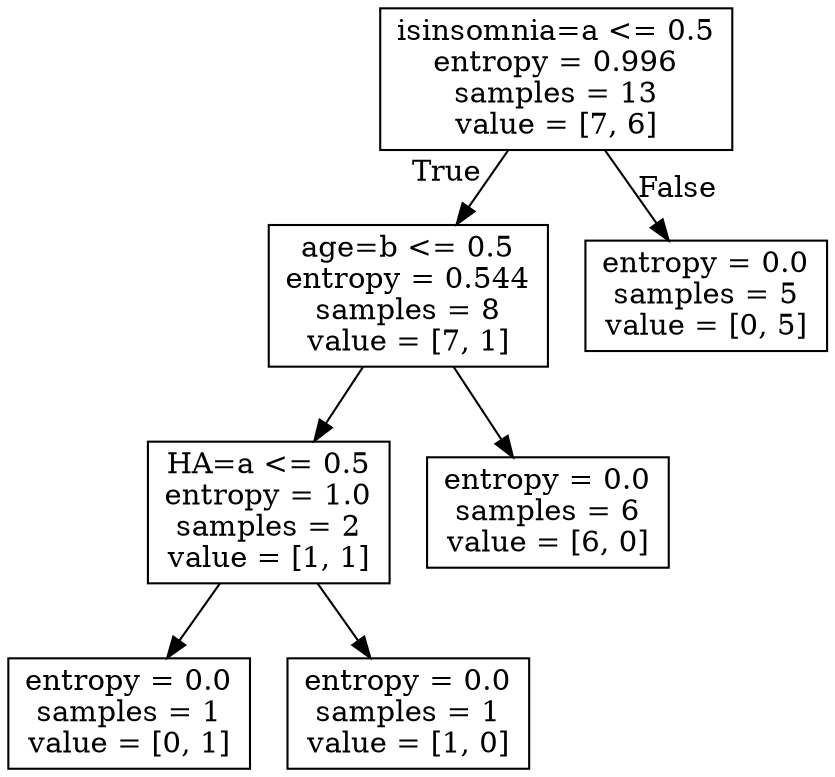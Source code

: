digraph Tree {
node [shape=box] ;
0 [label="isinsomnia=a <= 0.5\nentropy = 0.996\nsamples = 13\nvalue = [7, 6]"] ;
1 [label="age=b <= 0.5\nentropy = 0.544\nsamples = 8\nvalue = [7, 1]"] ;
0 -> 1 [labeldistance=2.5, labelangle=45, headlabel="True"] ;
2 [label="HA=a <= 0.5\nentropy = 1.0\nsamples = 2\nvalue = [1, 1]"] ;
1 -> 2 ;
3 [label="entropy = 0.0\nsamples = 1\nvalue = [0, 1]"] ;
2 -> 3 ;
4 [label="entropy = 0.0\nsamples = 1\nvalue = [1, 0]"] ;
2 -> 4 ;
5 [label="entropy = 0.0\nsamples = 6\nvalue = [6, 0]"] ;
1 -> 5 ;
6 [label="entropy = 0.0\nsamples = 5\nvalue = [0, 5]"] ;
0 -> 6 [labeldistance=2.5, labelangle=-45, headlabel="False"] ;
}